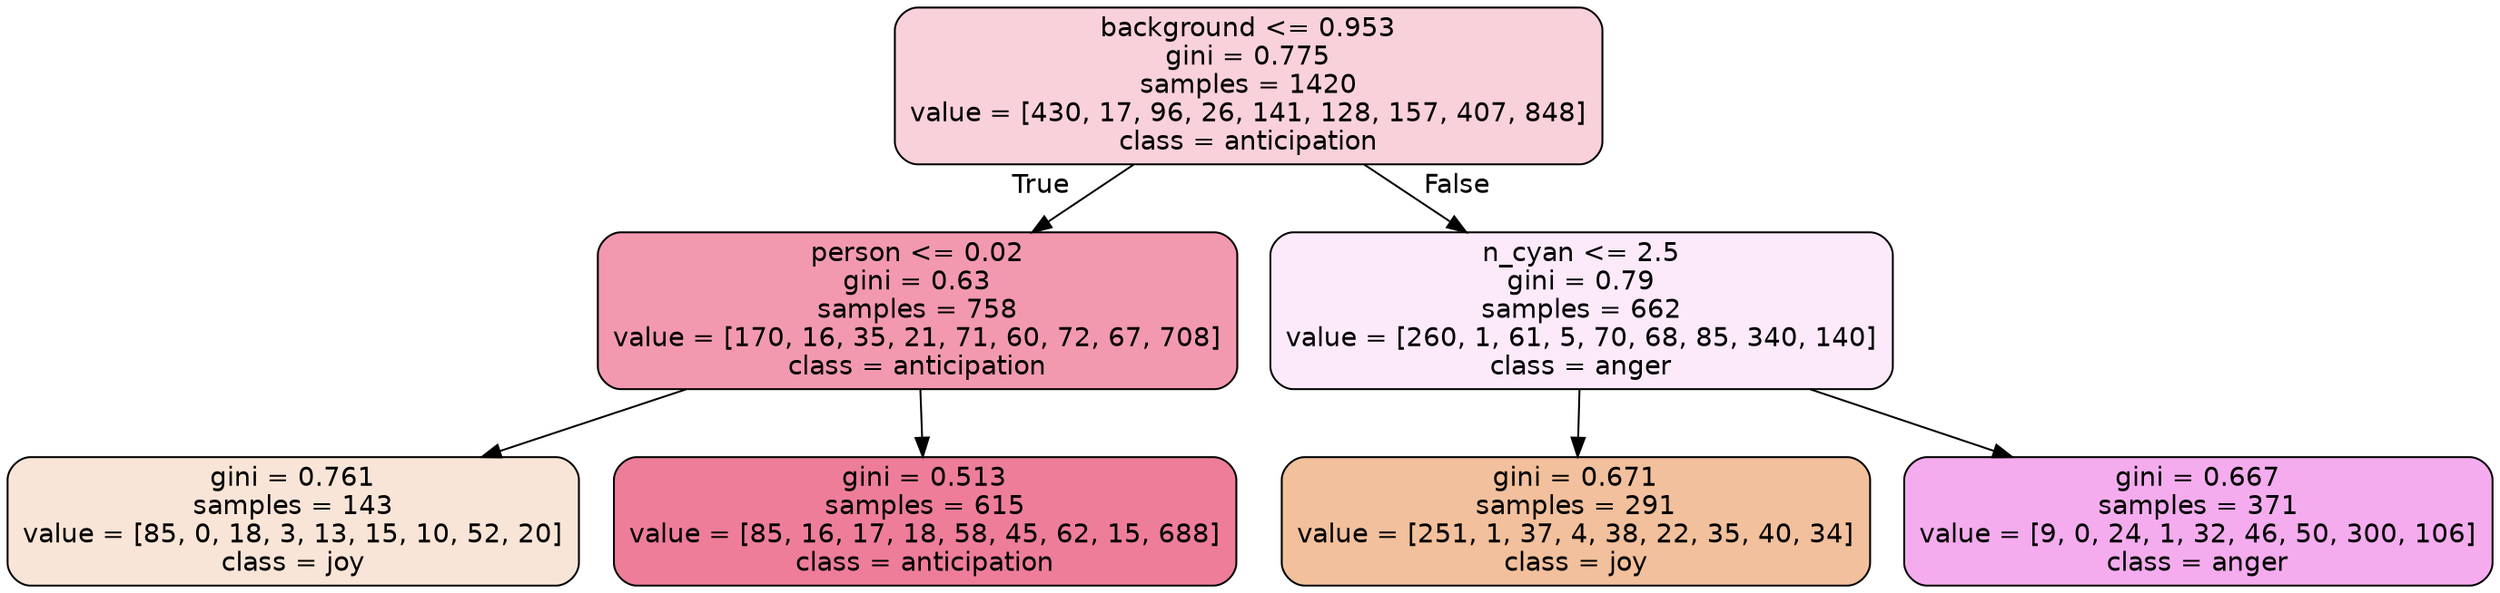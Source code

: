 digraph Tree {
node [shape=box, style="filled, rounded", color="black", fontname=helvetica] ;
edge [fontname=helvetica] ;
0 [label="background <= 0.953\ngini = 0.775\nsamples = 1420\nvalue = [430, 17, 96, 26, 141, 128, 157, 407, 848]\nclass = anticipation", fillcolor="#e539643b"] ;
1 [label="person <= 0.02\ngini = 0.63\nsamples = 758\nvalue = [170, 16, 35, 21, 71, 60, 72, 67, 708]\nclass = anticipation", fillcolor="#e5396483"] ;
0 -> 1 [labeldistance=2.5, labelangle=45, headlabel="True"] ;
2 [label="gini = 0.761\nsamples = 143\nvalue = [85, 0, 18, 3, 13, 15, 10, 52, 20]\nclass = joy", fillcolor="#e5813933"] ;
1 -> 2 ;
3 [label="gini = 0.513\nsamples = 615\nvalue = [85, 16, 17, 18, 58, 45, 62, 15, 688]\nclass = anticipation", fillcolor="#e53964a7"] ;
1 -> 3 ;
4 [label="n_cyan <= 2.5\ngini = 0.79\nsamples = 662\nvalue = [260, 1, 61, 5, 70, 68, 85, 340, 140]\nclass = anger", fillcolor="#e539d71a"] ;
0 -> 4 [labeldistance=2.5, labelangle=-45, headlabel="False"] ;
5 [label="gini = 0.671\nsamples = 291\nvalue = [251, 1, 37, 4, 38, 22, 35, 40, 34]\nclass = joy", fillcolor="#e581397f"] ;
4 -> 5 ;
6 [label="gini = 0.667\nsamples = 371\nvalue = [9, 0, 24, 1, 32, 46, 50, 300, 106]\nclass = anger", fillcolor="#e539d76b"] ;
4 -> 6 ;
}